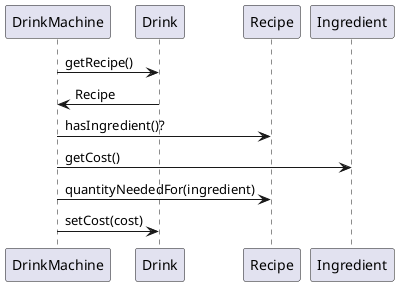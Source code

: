 @startuml

DrinkMachine -> Drink: getRecipe()
DrinkMachine <- Drink: Recipe
DrinkMachine -> Recipe: hasIngredient()?
DrinkMachine -> Ingredient: getCost()
DrinkMachine -> Recipe: quantityNeededFor(ingredient)
DrinkMachine -> Drink: setCost(cost)

@enduml